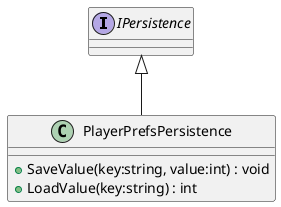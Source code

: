 @startuml
interface IPersistence {
}
class PlayerPrefsPersistence {
    + SaveValue(key:string, value:int) : void
    + LoadValue(key:string) : int
}
IPersistence <|-- PlayerPrefsPersistence
@enduml
